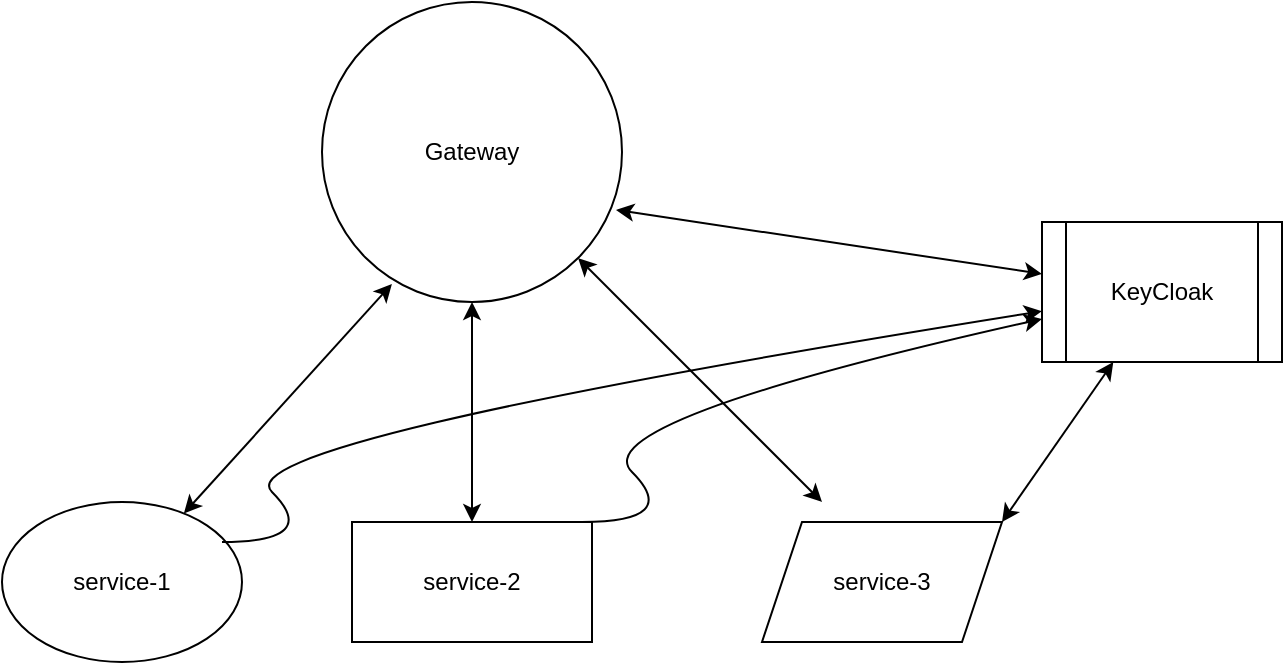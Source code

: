 <mxfile version="14.4.2" type="github"><diagram id="Rn2u-XGICOsWAlMruXps" name="Page-1"><mxGraphModel dx="1422" dy="762" grid="1" gridSize="10" guides="1" tooltips="1" connect="1" arrows="1" fold="1" page="1" pageScale="1" pageWidth="827" pageHeight="1169" math="0" shadow="0"><root><mxCell id="0"/><mxCell id="1" parent="0"/><mxCell id="36jj7ZqIp1pIn0n8YNke-1" value="&lt;span&gt;service-2&lt;/span&gt;" style="rounded=0;whiteSpace=wrap;html=1;" vertex="1" parent="1"><mxGeometry x="325" y="340" width="120" height="60" as="geometry"/></mxCell><mxCell id="36jj7ZqIp1pIn0n8YNke-2" value="Gateway" style="ellipse;whiteSpace=wrap;html=1;" vertex="1" parent="1"><mxGeometry x="310" y="80" width="150" height="150" as="geometry"/></mxCell><mxCell id="36jj7ZqIp1pIn0n8YNke-3" value="service-1" style="ellipse;whiteSpace=wrap;html=1;" vertex="1" parent="1"><mxGeometry x="150" y="330" width="120" height="80" as="geometry"/></mxCell><mxCell id="36jj7ZqIp1pIn0n8YNke-4" value="&lt;span&gt;service-3&lt;/span&gt;" style="shape=parallelogram;perimeter=parallelogramPerimeter;whiteSpace=wrap;html=1;fixedSize=1;" vertex="1" parent="1"><mxGeometry x="530" y="340" width="120" height="60" as="geometry"/></mxCell><mxCell id="36jj7ZqIp1pIn0n8YNke-5" value="KeyCloak" style="shape=process;whiteSpace=wrap;html=1;backgroundOutline=1;" vertex="1" parent="1"><mxGeometry x="670" y="190" width="120" height="70" as="geometry"/></mxCell><mxCell id="36jj7ZqIp1pIn0n8YNke-13" value="" style="endArrow=classic;startArrow=classic;html=1;exitX=0.98;exitY=0.693;exitDx=0;exitDy=0;exitPerimeter=0;" edge="1" parent="1" source="36jj7ZqIp1pIn0n8YNke-2" target="36jj7ZqIp1pIn0n8YNke-5"><mxGeometry width="50" height="50" relative="1" as="geometry"><mxPoint x="490" y="230" as="sourcePoint"/><mxPoint x="540" y="180" as="targetPoint"/></mxGeometry></mxCell><mxCell id="36jj7ZqIp1pIn0n8YNke-15" value="" style="endArrow=classic;startArrow=classic;html=1;entryX=1;entryY=1;entryDx=0;entryDy=0;" edge="1" parent="1" target="36jj7ZqIp1pIn0n8YNke-2"><mxGeometry width="50" height="50" relative="1" as="geometry"><mxPoint x="560" y="330" as="sourcePoint"/><mxPoint x="570" y="260" as="targetPoint"/></mxGeometry></mxCell><mxCell id="36jj7ZqIp1pIn0n8YNke-16" value="" style="endArrow=classic;startArrow=classic;html=1;entryX=0.5;entryY=1;entryDx=0;entryDy=0;exitX=0.5;exitY=0;exitDx=0;exitDy=0;" edge="1" parent="1" source="36jj7ZqIp1pIn0n8YNke-1" target="36jj7ZqIp1pIn0n8YNke-2"><mxGeometry width="50" height="50" relative="1" as="geometry"><mxPoint x="360" y="310" as="sourcePoint"/><mxPoint x="410" y="260" as="targetPoint"/></mxGeometry></mxCell><mxCell id="36jj7ZqIp1pIn0n8YNke-17" value="" style="endArrow=classic;startArrow=classic;html=1;entryX=0.233;entryY=0.94;entryDx=0;entryDy=0;entryPerimeter=0;" edge="1" parent="1" source="36jj7ZqIp1pIn0n8YNke-3" target="36jj7ZqIp1pIn0n8YNke-2"><mxGeometry width="50" height="50" relative="1" as="geometry"><mxPoint x="260" y="310" as="sourcePoint"/><mxPoint x="310" y="260" as="targetPoint"/></mxGeometry></mxCell><mxCell id="36jj7ZqIp1pIn0n8YNke-22" value="" style="endArrow=classic;startArrow=classic;html=1;" edge="1" parent="1" target="36jj7ZqIp1pIn0n8YNke-5"><mxGeometry width="50" height="50" relative="1" as="geometry"><mxPoint x="650" y="340" as="sourcePoint"/><mxPoint x="700" y="290" as="targetPoint"/></mxGeometry></mxCell><mxCell id="36jj7ZqIp1pIn0n8YNke-23" value="" style="curved=1;endArrow=classic;html=1;" edge="1" parent="1" target="36jj7ZqIp1pIn0n8YNke-5"><mxGeometry width="50" height="50" relative="1" as="geometry"><mxPoint x="440" y="340" as="sourcePoint"/><mxPoint x="490" y="290" as="targetPoint"/><Array as="points"><mxPoint x="490" y="340"/><mxPoint x="440" y="290"/></Array></mxGeometry></mxCell><mxCell id="36jj7ZqIp1pIn0n8YNke-24" value="" style="curved=1;endArrow=classic;html=1;" edge="1" parent="1" target="36jj7ZqIp1pIn0n8YNke-5"><mxGeometry width="50" height="50" relative="1" as="geometry"><mxPoint x="260" y="350" as="sourcePoint"/><mxPoint x="310" y="300" as="targetPoint"/><Array as="points"><mxPoint x="310" y="350"/><mxPoint x="260" y="300"/></Array></mxGeometry></mxCell></root></mxGraphModel></diagram></mxfile>